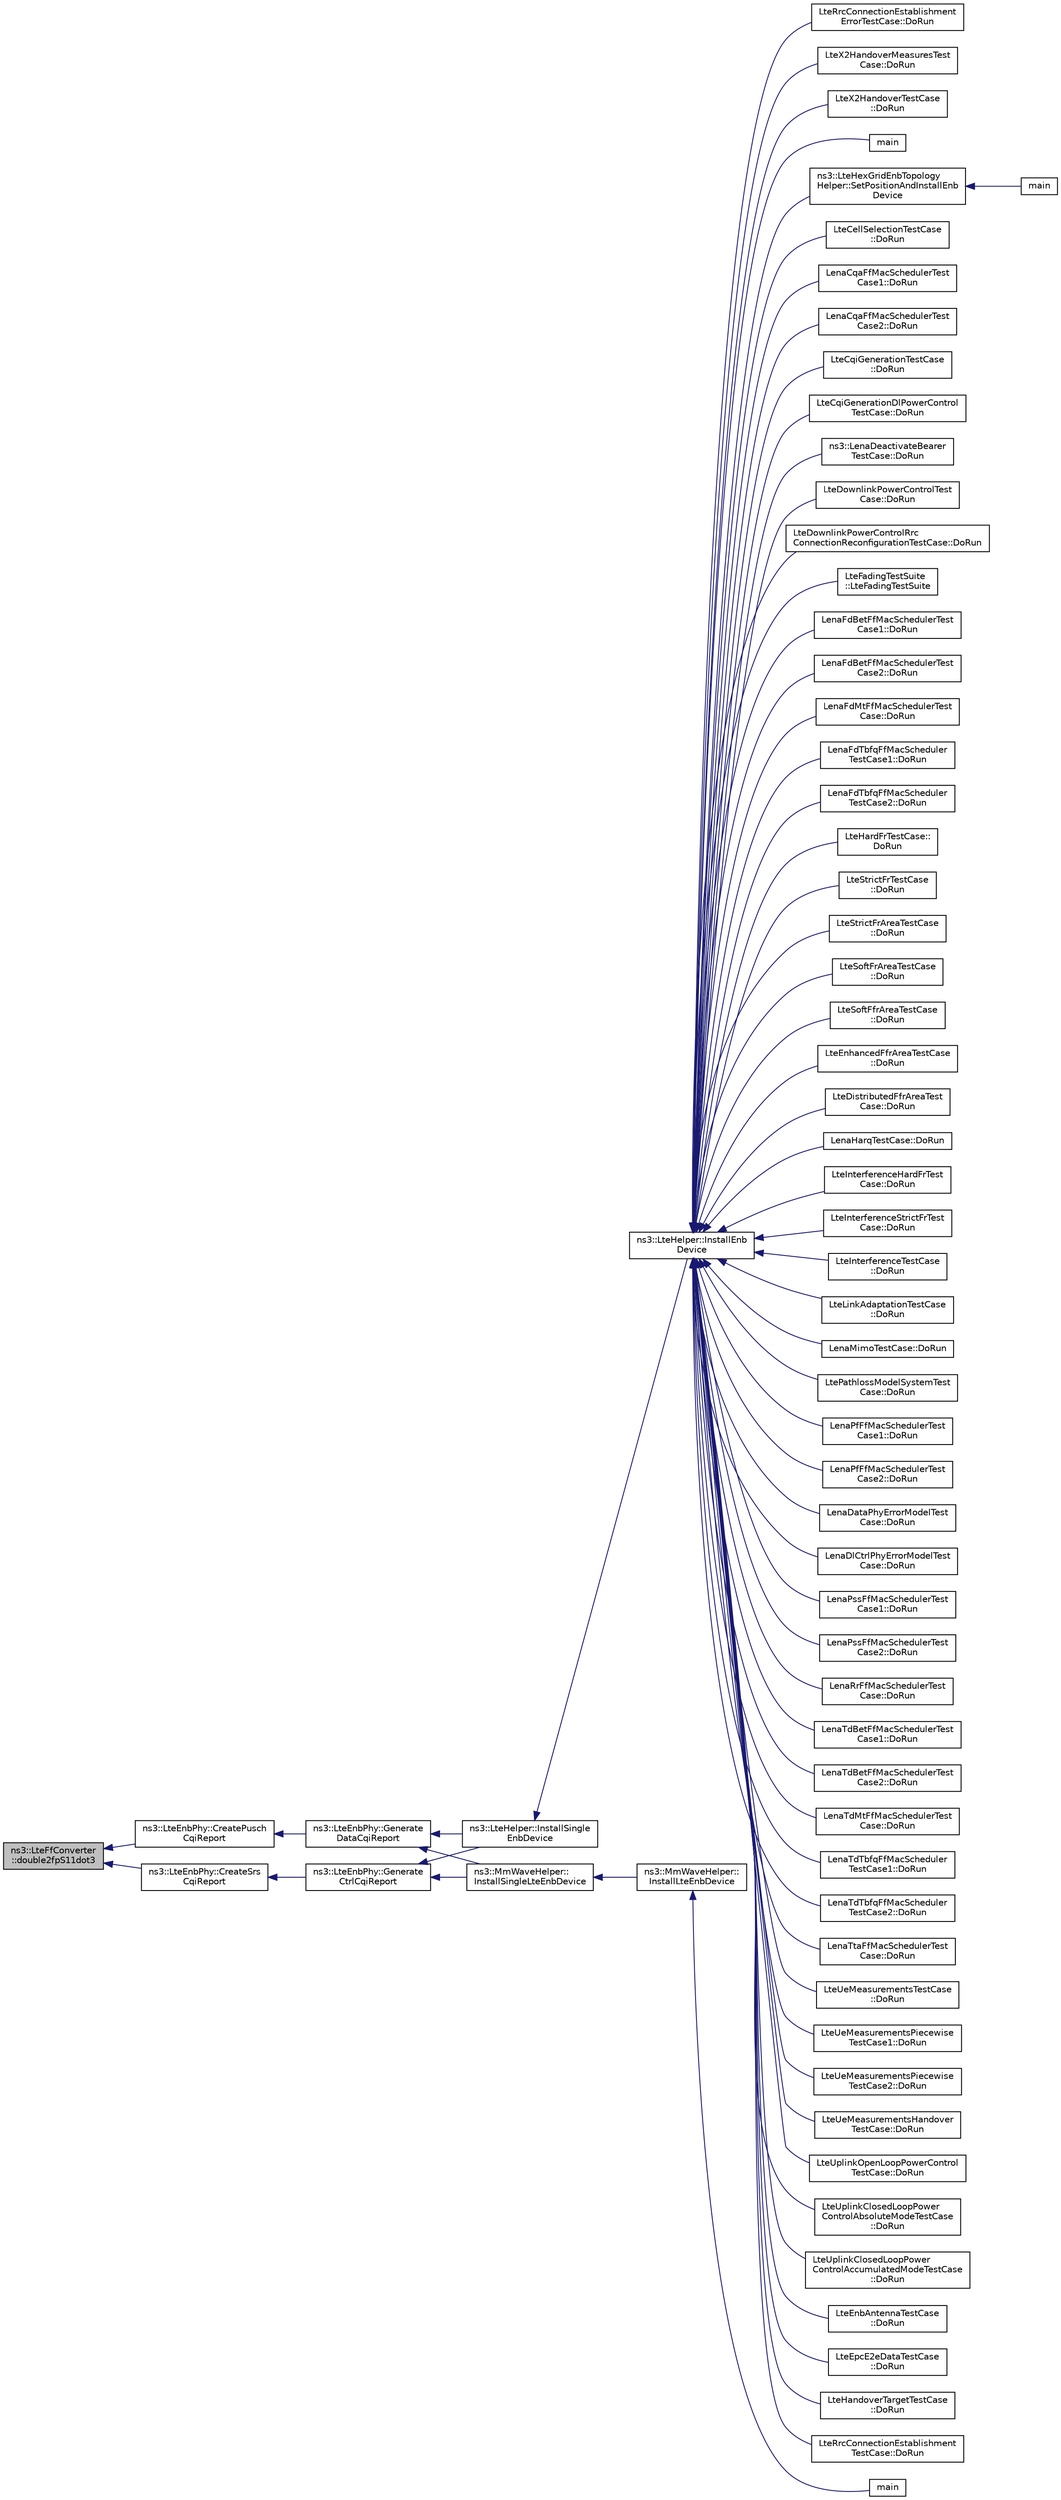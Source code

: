 digraph "ns3::LteFfConverter::double2fpS11dot3"
{
  edge [fontname="Helvetica",fontsize="10",labelfontname="Helvetica",labelfontsize="10"];
  node [fontname="Helvetica",fontsize="10",shape=record];
  rankdir="LR";
  Node1 [label="ns3::LteFfConverter\l::double2fpS11dot3",height=0.2,width=0.4,color="black", fillcolor="grey75", style="filled", fontcolor="black"];
  Node1 -> Node2 [dir="back",color="midnightblue",fontsize="10",style="solid"];
  Node2 [label="ns3::LteEnbPhy::CreatePusch\lCqiReport",height=0.2,width=0.4,color="black", fillcolor="white", style="filled",URL="$d3/d51/classns3_1_1LteEnbPhy.html#a1c0d9c7094c6e36c574f396e5a6270a5",tooltip="Create the UL CQI feedback from SINR values perceived at the physical layer with the PUSCH signal rec..."];
  Node2 -> Node3 [dir="back",color="midnightblue",fontsize="10",style="solid"];
  Node3 [label="ns3::LteEnbPhy::Generate\lDataCqiReport",height=0.2,width=0.4,color="black", fillcolor="white", style="filled",URL="$d3/d51/classns3_1_1LteEnbPhy.html#a606a5f28fc9d71d470d305b967698596"];
  Node3 -> Node4 [dir="back",color="midnightblue",fontsize="10",style="solid"];
  Node4 [label="ns3::LteHelper::InstallSingle\lEnbDevice",height=0.2,width=0.4,color="black", fillcolor="white", style="filled",URL="$d6/d63/classns3_1_1LteHelper.html#afac168014c3a4ac5c30bfd7c1d09cb96"];
  Node4 -> Node5 [dir="back",color="midnightblue",fontsize="10",style="solid"];
  Node5 [label="ns3::LteHelper::InstallEnb\lDevice",height=0.2,width=0.4,color="black", fillcolor="white", style="filled",URL="$d6/d63/classns3_1_1LteHelper.html#a5e009ad35ef85f46b5a6099263f15a03"];
  Node5 -> Node6 [dir="back",color="midnightblue",fontsize="10",style="solid"];
  Node6 [label="main",height=0.2,width=0.4,color="black", fillcolor="white", style="filled",URL="$d5/d9b/lena-cqi-threshold_8cc.html#a0ddf1224851353fc92bfbff6f499fa97"];
  Node5 -> Node7 [dir="back",color="midnightblue",fontsize="10",style="solid"];
  Node7 [label="ns3::LteHexGridEnbTopology\lHelper::SetPositionAndInstallEnb\lDevice",height=0.2,width=0.4,color="black", fillcolor="white", style="filled",URL="$d1/d31/classns3_1_1LteHexGridEnbTopologyHelper.html#ad16fb01e9df27659bb1c4328542e07d6"];
  Node7 -> Node8 [dir="back",color="midnightblue",fontsize="10",style="solid"];
  Node8 [label="main",height=0.2,width=0.4,color="black", fillcolor="white", style="filled",URL="$da/d10/lena-dual-stripe_8cc.html#a0ddf1224851353fc92bfbff6f499fa97"];
  Node5 -> Node9 [dir="back",color="midnightblue",fontsize="10",style="solid"];
  Node9 [label="LteCellSelectionTestCase\l::DoRun",height=0.2,width=0.4,color="black", fillcolor="white", style="filled",URL="$d3/d21/classLteCellSelectionTestCase.html#a2ad9dadf26f7beb5d3ed1c6dfbcef90a",tooltip="Setup the simulation according to the configuration set by the class constructor, run it..."];
  Node5 -> Node10 [dir="back",color="midnightblue",fontsize="10",style="solid"];
  Node10 [label="LenaCqaFfMacSchedulerTest\lCase1::DoRun",height=0.2,width=0.4,color="black", fillcolor="white", style="filled",URL="$d2/d5c/classLenaCqaFfMacSchedulerTestCase1.html#a91b3e2ef4ff292dbeda5559ff0eae1e6",tooltip="Implementation to actually run this TestCase. "];
  Node5 -> Node11 [dir="back",color="midnightblue",fontsize="10",style="solid"];
  Node11 [label="LenaCqaFfMacSchedulerTest\lCase2::DoRun",height=0.2,width=0.4,color="black", fillcolor="white", style="filled",URL="$d4/d7d/classLenaCqaFfMacSchedulerTestCase2.html#a773e8490a80a3afe50adf54d713d3e4a",tooltip="Implementation to actually run this TestCase. "];
  Node5 -> Node12 [dir="back",color="midnightblue",fontsize="10",style="solid"];
  Node12 [label="LteCqiGenerationTestCase\l::DoRun",height=0.2,width=0.4,color="black", fillcolor="white", style="filled",URL="$d6/d58/classLteCqiGenerationTestCase.html#a263a0f3670c23e42ed3feb7d353bdd09",tooltip="Implementation to actually run this TestCase. "];
  Node5 -> Node13 [dir="back",color="midnightblue",fontsize="10",style="solid"];
  Node13 [label="LteCqiGenerationDlPowerControl\lTestCase::DoRun",height=0.2,width=0.4,color="black", fillcolor="white", style="filled",URL="$d0/d70/classLteCqiGenerationDlPowerControlTestCase.html#a8a6ba5e52123fc8ed0deb9014a8b0591",tooltip="Implementation to actually run this TestCase. "];
  Node5 -> Node14 [dir="back",color="midnightblue",fontsize="10",style="solid"];
  Node14 [label="ns3::LenaDeactivateBearer\lTestCase::DoRun",height=0.2,width=0.4,color="black", fillcolor="white", style="filled",URL="$d4/d2f/classns3_1_1LenaDeactivateBearerTestCase.html#a214d777e46f96b701efdfd360871f53f",tooltip="Implementation to actually run this TestCase. "];
  Node5 -> Node15 [dir="back",color="midnightblue",fontsize="10",style="solid"];
  Node15 [label="LteDownlinkPowerControlTest\lCase::DoRun",height=0.2,width=0.4,color="black", fillcolor="white", style="filled",URL="$dd/d8d/classLteDownlinkPowerControlTestCase.html#a2eb1e31f7313f51061d8aa950d3f4268",tooltip="Implementation to actually run this TestCase. "];
  Node5 -> Node16 [dir="back",color="midnightblue",fontsize="10",style="solid"];
  Node16 [label="LteDownlinkPowerControlRrc\lConnectionReconfigurationTestCase::DoRun",height=0.2,width=0.4,color="black", fillcolor="white", style="filled",URL="$dd/d20/classLteDownlinkPowerControlRrcConnectionReconfigurationTestCase.html#a3f7be434747a85c448ade6fc4500d552",tooltip="Implementation to actually run this TestCase. "];
  Node5 -> Node17 [dir="back",color="midnightblue",fontsize="10",style="solid"];
  Node17 [label="LteFadingTestSuite\l::LteFadingTestSuite",height=0.2,width=0.4,color="black", fillcolor="white", style="filled",URL="$da/d7a/classLteFadingTestSuite.html#aa8f5d146edf68b18fe52196168dcbf90"];
  Node5 -> Node18 [dir="back",color="midnightblue",fontsize="10",style="solid"];
  Node18 [label="LenaFdBetFfMacSchedulerTest\lCase1::DoRun",height=0.2,width=0.4,color="black", fillcolor="white", style="filled",URL="$de/d24/classLenaFdBetFfMacSchedulerTestCase1.html#a21b7a9f396adcc1ab24ddefc919345f2",tooltip="Implementation to actually run this TestCase. "];
  Node5 -> Node19 [dir="back",color="midnightblue",fontsize="10",style="solid"];
  Node19 [label="LenaFdBetFfMacSchedulerTest\lCase2::DoRun",height=0.2,width=0.4,color="black", fillcolor="white", style="filled",URL="$d5/de5/classLenaFdBetFfMacSchedulerTestCase2.html#a51c587a50f2087be7c3950f4d2d82852",tooltip="Implementation to actually run this TestCase. "];
  Node5 -> Node20 [dir="back",color="midnightblue",fontsize="10",style="solid"];
  Node20 [label="LenaFdMtFfMacSchedulerTest\lCase::DoRun",height=0.2,width=0.4,color="black", fillcolor="white", style="filled",URL="$d6/dbd/classLenaFdMtFfMacSchedulerTestCase.html#a5cfc445b7daa4a02df317b46ee007f1a",tooltip="Implementation to actually run this TestCase. "];
  Node5 -> Node21 [dir="back",color="midnightblue",fontsize="10",style="solid"];
  Node21 [label="LenaFdTbfqFfMacScheduler\lTestCase1::DoRun",height=0.2,width=0.4,color="black", fillcolor="white", style="filled",URL="$d8/d07/classLenaFdTbfqFfMacSchedulerTestCase1.html#ae0536bf54d4e05fbf3600c1654c14cc0",tooltip="Implementation to actually run this TestCase. "];
  Node5 -> Node22 [dir="back",color="midnightblue",fontsize="10",style="solid"];
  Node22 [label="LenaFdTbfqFfMacScheduler\lTestCase2::DoRun",height=0.2,width=0.4,color="black", fillcolor="white", style="filled",URL="$d4/da3/classLenaFdTbfqFfMacSchedulerTestCase2.html#a2e43d4f9483463dffa86410a1ce47140",tooltip="Implementation to actually run this TestCase. "];
  Node5 -> Node23 [dir="back",color="midnightblue",fontsize="10",style="solid"];
  Node23 [label="LteHardFrTestCase::\lDoRun",height=0.2,width=0.4,color="black", fillcolor="white", style="filled",URL="$d3/d19/classLteHardFrTestCase.html#a7267927f1ffb7acff88742eb33ab2e3c",tooltip="Implementation to actually run this TestCase. "];
  Node5 -> Node24 [dir="back",color="midnightblue",fontsize="10",style="solid"];
  Node24 [label="LteStrictFrTestCase\l::DoRun",height=0.2,width=0.4,color="black", fillcolor="white", style="filled",URL="$d7/d86/classLteStrictFrTestCase.html#afd223c9e5a1d3e14a244303963e21425",tooltip="Implementation to actually run this TestCase. "];
  Node5 -> Node25 [dir="back",color="midnightblue",fontsize="10",style="solid"];
  Node25 [label="LteStrictFrAreaTestCase\l::DoRun",height=0.2,width=0.4,color="black", fillcolor="white", style="filled",URL="$df/d79/classLteStrictFrAreaTestCase.html#a61e945e04c3b10a50c2f484198199b49",tooltip="Implementation to actually run this TestCase. "];
  Node5 -> Node26 [dir="back",color="midnightblue",fontsize="10",style="solid"];
  Node26 [label="LteSoftFrAreaTestCase\l::DoRun",height=0.2,width=0.4,color="black", fillcolor="white", style="filled",URL="$de/df4/classLteSoftFrAreaTestCase.html#ae0df301b6c0f1a80a0145746b15a109c",tooltip="Implementation to actually run this TestCase. "];
  Node5 -> Node27 [dir="back",color="midnightblue",fontsize="10",style="solid"];
  Node27 [label="LteSoftFfrAreaTestCase\l::DoRun",height=0.2,width=0.4,color="black", fillcolor="white", style="filled",URL="$d5/df1/classLteSoftFfrAreaTestCase.html#aaf88ccad780563fc6394cd97ec9328d4",tooltip="Implementation to actually run this TestCase. "];
  Node5 -> Node28 [dir="back",color="midnightblue",fontsize="10",style="solid"];
  Node28 [label="LteEnhancedFfrAreaTestCase\l::DoRun",height=0.2,width=0.4,color="black", fillcolor="white", style="filled",URL="$dc/d2a/classLteEnhancedFfrAreaTestCase.html#aa242a1923952a50df92c3e291f1ca8a6",tooltip="Implementation to actually run this TestCase. "];
  Node5 -> Node29 [dir="back",color="midnightblue",fontsize="10",style="solid"];
  Node29 [label="LteDistributedFfrAreaTest\lCase::DoRun",height=0.2,width=0.4,color="black", fillcolor="white", style="filled",URL="$d7/d87/classLteDistributedFfrAreaTestCase.html#a1a386a39f2ddc3d22b17a134b775e2b7",tooltip="Implementation to actually run this TestCase. "];
  Node5 -> Node30 [dir="back",color="midnightblue",fontsize="10",style="solid"];
  Node30 [label="LenaHarqTestCase::DoRun",height=0.2,width=0.4,color="black", fillcolor="white", style="filled",URL="$dc/d87/classLenaHarqTestCase.html#a77a86faca2ff6021e971516d82ea0533",tooltip="Implementation to actually run this TestCase. "];
  Node5 -> Node31 [dir="back",color="midnightblue",fontsize="10",style="solid"];
  Node31 [label="LteInterferenceHardFrTest\lCase::DoRun",height=0.2,width=0.4,color="black", fillcolor="white", style="filled",URL="$d5/d60/classLteInterferenceHardFrTestCase.html#a2967abd43e38abed8a9d85d51c59937b",tooltip="Implementation to actually run this TestCase. "];
  Node5 -> Node32 [dir="back",color="midnightblue",fontsize="10",style="solid"];
  Node32 [label="LteInterferenceStrictFrTest\lCase::DoRun",height=0.2,width=0.4,color="black", fillcolor="white", style="filled",URL="$d6/da6/classLteInterferenceStrictFrTestCase.html#a8c8428c04ea0f4a892f289bb8423da52",tooltip="Implementation to actually run this TestCase. "];
  Node5 -> Node33 [dir="back",color="midnightblue",fontsize="10",style="solid"];
  Node33 [label="LteInterferenceTestCase\l::DoRun",height=0.2,width=0.4,color="black", fillcolor="white", style="filled",URL="$d8/d09/classLteInterferenceTestCase.html#adc059d120a4d9effd2ca5f6fecaae31a",tooltip="Implementation to actually run this TestCase. "];
  Node5 -> Node34 [dir="back",color="midnightblue",fontsize="10",style="solid"];
  Node34 [label="LteLinkAdaptationTestCase\l::DoRun",height=0.2,width=0.4,color="black", fillcolor="white", style="filled",URL="$d6/df3/classLteLinkAdaptationTestCase.html#a2310163be7e860827f18fce7fd100649",tooltip="Implementation to actually run this TestCase. "];
  Node5 -> Node35 [dir="back",color="midnightblue",fontsize="10",style="solid"];
  Node35 [label="LenaMimoTestCase::DoRun",height=0.2,width=0.4,color="black", fillcolor="white", style="filled",URL="$d4/d7e/classLenaMimoTestCase.html#a5479f5cb1621e84f8d28b4779f3e3b7c",tooltip="Implementation to actually run this TestCase. "];
  Node5 -> Node36 [dir="back",color="midnightblue",fontsize="10",style="solid"];
  Node36 [label="LtePathlossModelSystemTest\lCase::DoRun",height=0.2,width=0.4,color="black", fillcolor="white", style="filled",URL="$d2/d51/classLtePathlossModelSystemTestCase.html#a6cf8d23b5eab69a72e893419bbd13c1b",tooltip="Implementation to actually run this TestCase. "];
  Node5 -> Node37 [dir="back",color="midnightblue",fontsize="10",style="solid"];
  Node37 [label="LenaPfFfMacSchedulerTest\lCase1::DoRun",height=0.2,width=0.4,color="black", fillcolor="white", style="filled",URL="$df/d47/classLenaPfFfMacSchedulerTestCase1.html#a34e366045d568d5a38bedfeebbf72b79",tooltip="Implementation to actually run this TestCase. "];
  Node5 -> Node38 [dir="back",color="midnightblue",fontsize="10",style="solid"];
  Node38 [label="LenaPfFfMacSchedulerTest\lCase2::DoRun",height=0.2,width=0.4,color="black", fillcolor="white", style="filled",URL="$d9/dd8/classLenaPfFfMacSchedulerTestCase2.html#a693c0eff7472d9b3bb12f1f95e46253b",tooltip="Implementation to actually run this TestCase. "];
  Node5 -> Node39 [dir="back",color="midnightblue",fontsize="10",style="solid"];
  Node39 [label="LenaDataPhyErrorModelTest\lCase::DoRun",height=0.2,width=0.4,color="black", fillcolor="white", style="filled",URL="$d0/dbb/classLenaDataPhyErrorModelTestCase.html#a363738c5b8d73b6b3398dc526faf7792",tooltip="Implementation to actually run this TestCase. "];
  Node5 -> Node40 [dir="back",color="midnightblue",fontsize="10",style="solid"];
  Node40 [label="LenaDlCtrlPhyErrorModelTest\lCase::DoRun",height=0.2,width=0.4,color="black", fillcolor="white", style="filled",URL="$db/d32/classLenaDlCtrlPhyErrorModelTestCase.html#a1fb7c0a2adfe1083d7e0883b866b0954",tooltip="Implementation to actually run this TestCase. "];
  Node5 -> Node41 [dir="back",color="midnightblue",fontsize="10",style="solid"];
  Node41 [label="LenaPssFfMacSchedulerTest\lCase1::DoRun",height=0.2,width=0.4,color="black", fillcolor="white", style="filled",URL="$de/d58/classLenaPssFfMacSchedulerTestCase1.html#a82b48ffdd476a2c0b5b111aaa2702fc9",tooltip="Implementation to actually run this TestCase. "];
  Node5 -> Node42 [dir="back",color="midnightblue",fontsize="10",style="solid"];
  Node42 [label="LenaPssFfMacSchedulerTest\lCase2::DoRun",height=0.2,width=0.4,color="black", fillcolor="white", style="filled",URL="$dd/db8/classLenaPssFfMacSchedulerTestCase2.html#aff2e955c075aacd1f05d38b81ace0c3a",tooltip="Implementation to actually run this TestCase. "];
  Node5 -> Node43 [dir="back",color="midnightblue",fontsize="10",style="solid"];
  Node43 [label="LenaRrFfMacSchedulerTest\lCase::DoRun",height=0.2,width=0.4,color="black", fillcolor="white", style="filled",URL="$df/d0d/classLenaRrFfMacSchedulerTestCase.html#a1e221eff047ec55f7f1d36daab1f1d91",tooltip="Implementation to actually run this TestCase. "];
  Node5 -> Node44 [dir="back",color="midnightblue",fontsize="10",style="solid"];
  Node44 [label="LenaTdBetFfMacSchedulerTest\lCase1::DoRun",height=0.2,width=0.4,color="black", fillcolor="white", style="filled",URL="$d5/d5a/classLenaTdBetFfMacSchedulerTestCase1.html#a7d559a1158bc847fbf816ed856b7b8eb",tooltip="Implementation to actually run this TestCase. "];
  Node5 -> Node45 [dir="back",color="midnightblue",fontsize="10",style="solid"];
  Node45 [label="LenaTdBetFfMacSchedulerTest\lCase2::DoRun",height=0.2,width=0.4,color="black", fillcolor="white", style="filled",URL="$d7/d98/classLenaTdBetFfMacSchedulerTestCase2.html#a57f91550eee3286bec279c76f9ab8a19",tooltip="Implementation to actually run this TestCase. "];
  Node5 -> Node46 [dir="back",color="midnightblue",fontsize="10",style="solid"];
  Node46 [label="LenaTdMtFfMacSchedulerTest\lCase::DoRun",height=0.2,width=0.4,color="black", fillcolor="white", style="filled",URL="$d8/d9a/classLenaTdMtFfMacSchedulerTestCase.html#a58d638cd7e72948bb9956cd770eb053f",tooltip="Implementation to actually run this TestCase. "];
  Node5 -> Node47 [dir="back",color="midnightblue",fontsize="10",style="solid"];
  Node47 [label="LenaTdTbfqFfMacScheduler\lTestCase1::DoRun",height=0.2,width=0.4,color="black", fillcolor="white", style="filled",URL="$db/de2/classLenaTdTbfqFfMacSchedulerTestCase1.html#a7cc404c3537ef82bd8c4d8ebee0af929",tooltip="Implementation to actually run this TestCase. "];
  Node5 -> Node48 [dir="back",color="midnightblue",fontsize="10",style="solid"];
  Node48 [label="LenaTdTbfqFfMacScheduler\lTestCase2::DoRun",height=0.2,width=0.4,color="black", fillcolor="white", style="filled",URL="$d0/d1c/classLenaTdTbfqFfMacSchedulerTestCase2.html#a4029c5006bf9136e36d90101934b1db0",tooltip="Implementation to actually run this TestCase. "];
  Node5 -> Node49 [dir="back",color="midnightblue",fontsize="10",style="solid"];
  Node49 [label="LenaTtaFfMacSchedulerTest\lCase::DoRun",height=0.2,width=0.4,color="black", fillcolor="white", style="filled",URL="$db/dc7/classLenaTtaFfMacSchedulerTestCase.html#a6c4a3631833e54ea62e6c454e937348a",tooltip="Implementation to actually run this TestCase. "];
  Node5 -> Node50 [dir="back",color="midnightblue",fontsize="10",style="solid"];
  Node50 [label="LteUeMeasurementsTestCase\l::DoRun",height=0.2,width=0.4,color="black", fillcolor="white", style="filled",URL="$da/d83/classLteUeMeasurementsTestCase.html#a6ead76e605e0d03f6e9ea74b6bf608aa",tooltip="Implementation to actually run this TestCase. "];
  Node5 -> Node51 [dir="back",color="midnightblue",fontsize="10",style="solid"];
  Node51 [label="LteUeMeasurementsPiecewise\lTestCase1::DoRun",height=0.2,width=0.4,color="black", fillcolor="white", style="filled",URL="$d4/d22/classLteUeMeasurementsPiecewiseTestCase1.html#a76f2ad9d43e2fb22c37e4e8763296a5f",tooltip="Setup the simulation with the intended UE measurement reporting configuration, run it..."];
  Node5 -> Node52 [dir="back",color="midnightblue",fontsize="10",style="solid"];
  Node52 [label="LteUeMeasurementsPiecewise\lTestCase2::DoRun",height=0.2,width=0.4,color="black", fillcolor="white", style="filled",URL="$d1/d8f/classLteUeMeasurementsPiecewiseTestCase2.html#aa3d0caf8f82d095e8c85434b294482b6",tooltip="Setup the simulation with the intended UE measurement reporting configuration, run it..."];
  Node5 -> Node53 [dir="back",color="midnightblue",fontsize="10",style="solid"];
  Node53 [label="LteUeMeasurementsHandover\lTestCase::DoRun",height=0.2,width=0.4,color="black", fillcolor="white", style="filled",URL="$d6/dc2/classLteUeMeasurementsHandoverTestCase.html#ae81c492f54cd25f174b26310458a7e5f",tooltip="Setup the simulation with the intended UE measurement reporting configuration, run it..."];
  Node5 -> Node54 [dir="back",color="midnightblue",fontsize="10",style="solid"];
  Node54 [label="LteUplinkOpenLoopPowerControl\lTestCase::DoRun",height=0.2,width=0.4,color="black", fillcolor="white", style="filled",URL="$d0/d8c/classLteUplinkOpenLoopPowerControlTestCase.html#a1cd67f8fd6b950e1a92142dec9e4af10",tooltip="Implementation to actually run this TestCase. "];
  Node5 -> Node55 [dir="back",color="midnightblue",fontsize="10",style="solid"];
  Node55 [label="LteUplinkClosedLoopPower\lControlAbsoluteModeTestCase\l::DoRun",height=0.2,width=0.4,color="black", fillcolor="white", style="filled",URL="$df/d5e/classLteUplinkClosedLoopPowerControlAbsoluteModeTestCase.html#a6a3e4107566655c5cbbf946c0e68c3d0",tooltip="Implementation to actually run this TestCase. "];
  Node5 -> Node56 [dir="back",color="midnightblue",fontsize="10",style="solid"];
  Node56 [label="LteUplinkClosedLoopPower\lControlAccumulatedModeTestCase\l::DoRun",height=0.2,width=0.4,color="black", fillcolor="white", style="filled",URL="$d0/d7a/classLteUplinkClosedLoopPowerControlAccumulatedModeTestCase.html#aefa91ec44dabd2bed1558fce70290da9",tooltip="Implementation to actually run this TestCase. "];
  Node5 -> Node57 [dir="back",color="midnightblue",fontsize="10",style="solid"];
  Node57 [label="LteEnbAntennaTestCase\l::DoRun",height=0.2,width=0.4,color="black", fillcolor="white", style="filled",URL="$db/d32/classLteEnbAntennaTestCase.html#a6120b567186fa3218fdaa1712399079e",tooltip="Implementation to actually run this TestCase. "];
  Node5 -> Node58 [dir="back",color="midnightblue",fontsize="10",style="solid"];
  Node58 [label="LteEpcE2eDataTestCase\l::DoRun",height=0.2,width=0.4,color="black", fillcolor="white", style="filled",URL="$de/d92/classLteEpcE2eDataTestCase.html#a7b55bb639cd07d8b68365444a4cea639",tooltip="Implementation to actually run this TestCase. "];
  Node5 -> Node59 [dir="back",color="midnightblue",fontsize="10",style="solid"];
  Node59 [label="LteHandoverTargetTestCase\l::DoRun",height=0.2,width=0.4,color="black", fillcolor="white", style="filled",URL="$d5/d92/classLteHandoverTargetTestCase.html#adc2ffaf5e89accdbf70756ad9a92ce2c",tooltip="Run a simulation of a micro-cell network using the parameters provided to the constructor function..."];
  Node5 -> Node60 [dir="back",color="midnightblue",fontsize="10",style="solid"];
  Node60 [label="LteRrcConnectionEstablishment\lTestCase::DoRun",height=0.2,width=0.4,color="black", fillcolor="white", style="filled",URL="$df/dad/classLteRrcConnectionEstablishmentTestCase.html#a2c32cab9b29852f42c4ad1e7b68068b2",tooltip="Implementation to actually run this TestCase. "];
  Node5 -> Node61 [dir="back",color="midnightblue",fontsize="10",style="solid"];
  Node61 [label="LteRrcConnectionEstablishment\lErrorTestCase::DoRun",height=0.2,width=0.4,color="black", fillcolor="white", style="filled",URL="$d3/d7a/classLteRrcConnectionEstablishmentErrorTestCase.html#adaffd410f878c9af5d8d4df0db31eeee",tooltip="Implementation to actually run this TestCase. "];
  Node5 -> Node62 [dir="back",color="midnightblue",fontsize="10",style="solid"];
  Node62 [label="LteX2HandoverMeasuresTest\lCase::DoRun",height=0.2,width=0.4,color="black", fillcolor="white", style="filled",URL="$dd/d82/classLteX2HandoverMeasuresTestCase.html#a6aefe1e71df347688687fb5d8dd54104",tooltip="Implementation to actually run this TestCase. "];
  Node5 -> Node63 [dir="back",color="midnightblue",fontsize="10",style="solid"];
  Node63 [label="LteX2HandoverTestCase\l::DoRun",height=0.2,width=0.4,color="black", fillcolor="white", style="filled",URL="$d4/d48/classLteX2HandoverTestCase.html#a5d77d6fbe61da649203846d4617b4716",tooltip="Implementation to actually run this TestCase. "];
  Node3 -> Node64 [dir="back",color="midnightblue",fontsize="10",style="solid"];
  Node64 [label="ns3::MmWaveHelper::\lInstallSingleLteEnbDevice",height=0.2,width=0.4,color="black", fillcolor="white", style="filled",URL="$dd/d6b/classns3_1_1MmWaveHelper.html#aaeb59f78f5681d696fe4b3ddea022406"];
  Node64 -> Node65 [dir="back",color="midnightblue",fontsize="10",style="solid"];
  Node65 [label="ns3::MmWaveHelper::\lInstallLteEnbDevice",height=0.2,width=0.4,color="black", fillcolor="white", style="filled",URL="$dd/d6b/classns3_1_1MmWaveHelper.html#a5c265e74ff3134d117adabadb1e25357"];
  Node65 -> Node66 [dir="back",color="midnightblue",fontsize="10",style="solid"];
  Node66 [label="main",height=0.2,width=0.4,color="black", fillcolor="white", style="filled",URL="$d5/d1b/mc-twoenbs_8cc.html#a0ddf1224851353fc92bfbff6f499fa97"];
  Node1 -> Node67 [dir="back",color="midnightblue",fontsize="10",style="solid"];
  Node67 [label="ns3::LteEnbPhy::CreateSrs\lCqiReport",height=0.2,width=0.4,color="black", fillcolor="white", style="filled",URL="$d3/d51/classns3_1_1LteEnbPhy.html#a7028105291805bab644313e02429f0cc",tooltip="Create the UL CQI feedback from SINR values perceived at the physical layer with the SRS signal recei..."];
  Node67 -> Node68 [dir="back",color="midnightblue",fontsize="10",style="solid"];
  Node68 [label="ns3::LteEnbPhy::Generate\lCtrlCqiReport",height=0.2,width=0.4,color="black", fillcolor="white", style="filled",URL="$d3/d51/classns3_1_1LteEnbPhy.html#abf6978d738fa1f07c4ca36dd1b6fd5b1"];
  Node68 -> Node4 [dir="back",color="midnightblue",fontsize="10",style="solid"];
  Node68 -> Node64 [dir="back",color="midnightblue",fontsize="10",style="solid"];
}

